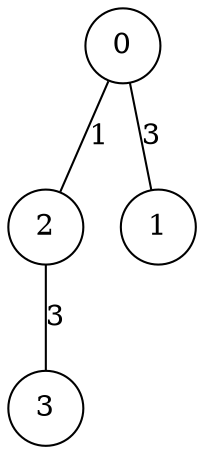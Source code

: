 graph qubit_interaction_graph {
    node [shape=circle];
    0 -- 2 [label=1];
    0 -- 1 [label=3];
    2 -- 3 [label=3];
}